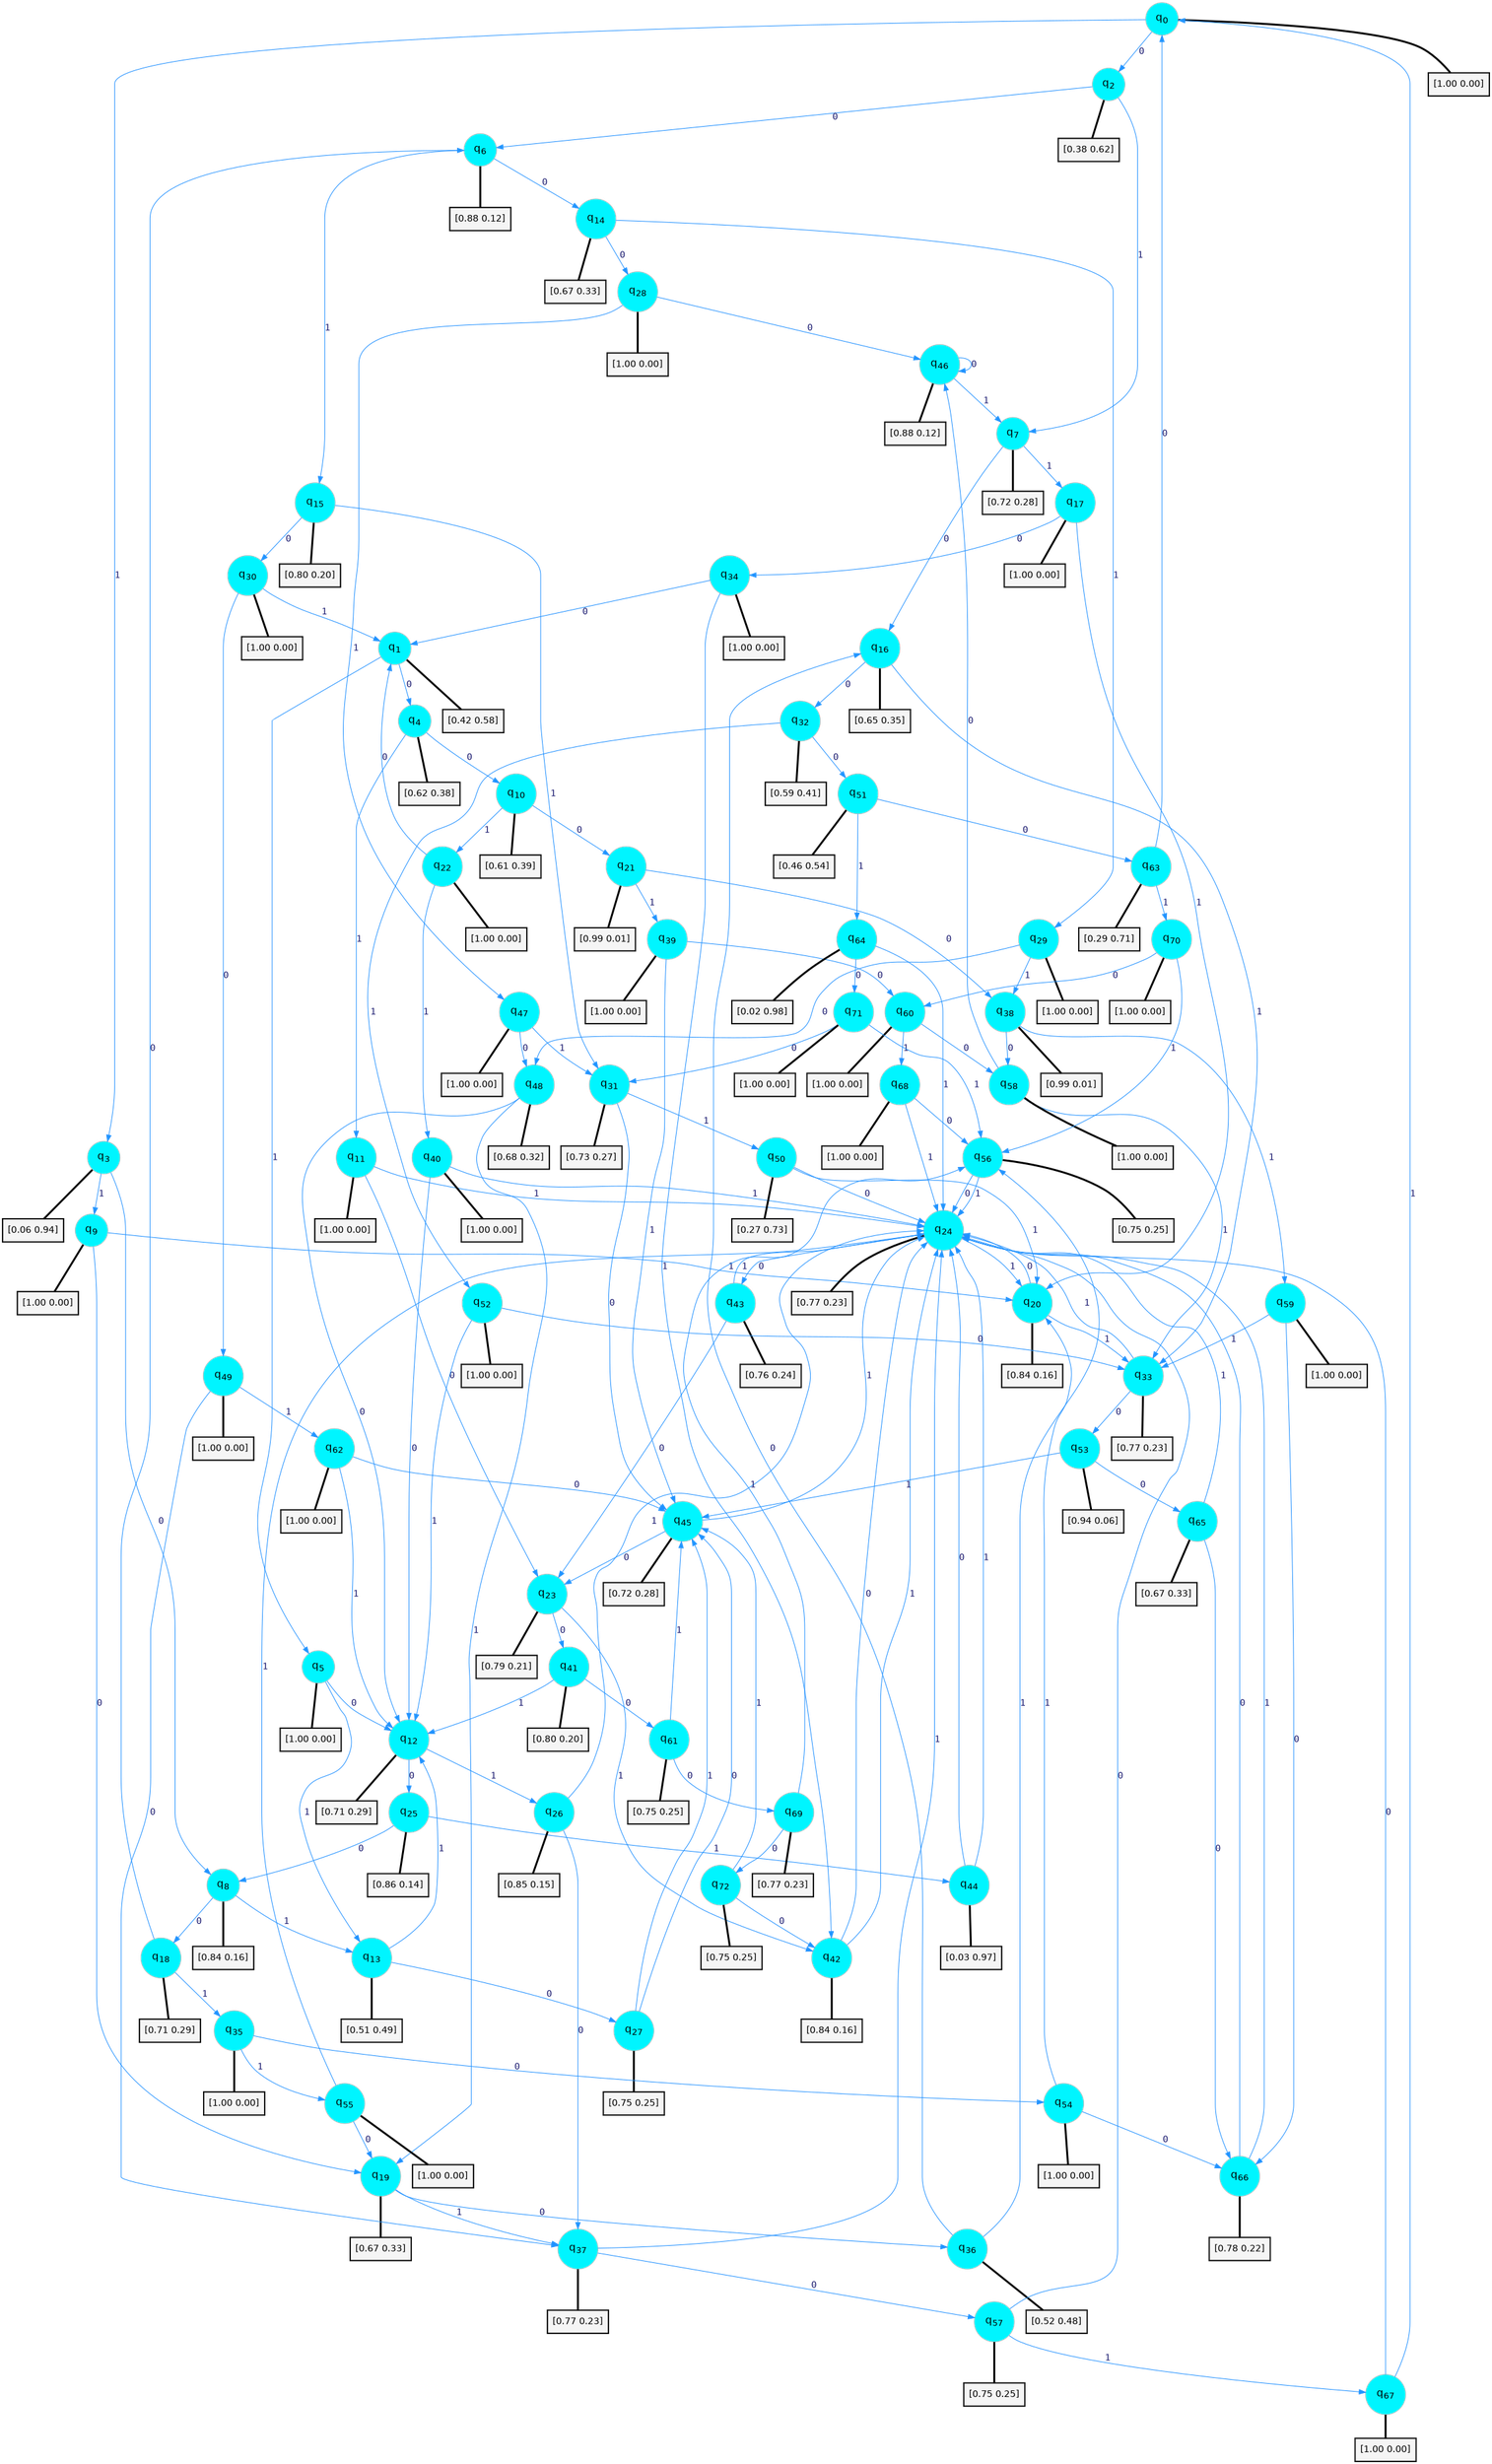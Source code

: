 digraph G {
graph [
bgcolor=transparent, dpi=300, rankdir=TD, size="40,25"];
node [
color=gray, fillcolor=turquoise1, fontcolor=black, fontname=Helvetica, fontsize=16, fontweight=bold, shape=circle, style=filled];
edge [
arrowsize=1, color=dodgerblue1, fontcolor=midnightblue, fontname=courier, fontweight=bold, penwidth=1, style=solid, weight=20];
0[label=<q<SUB>0</SUB>>];
1[label=<q<SUB>1</SUB>>];
2[label=<q<SUB>2</SUB>>];
3[label=<q<SUB>3</SUB>>];
4[label=<q<SUB>4</SUB>>];
5[label=<q<SUB>5</SUB>>];
6[label=<q<SUB>6</SUB>>];
7[label=<q<SUB>7</SUB>>];
8[label=<q<SUB>8</SUB>>];
9[label=<q<SUB>9</SUB>>];
10[label=<q<SUB>10</SUB>>];
11[label=<q<SUB>11</SUB>>];
12[label=<q<SUB>12</SUB>>];
13[label=<q<SUB>13</SUB>>];
14[label=<q<SUB>14</SUB>>];
15[label=<q<SUB>15</SUB>>];
16[label=<q<SUB>16</SUB>>];
17[label=<q<SUB>17</SUB>>];
18[label=<q<SUB>18</SUB>>];
19[label=<q<SUB>19</SUB>>];
20[label=<q<SUB>20</SUB>>];
21[label=<q<SUB>21</SUB>>];
22[label=<q<SUB>22</SUB>>];
23[label=<q<SUB>23</SUB>>];
24[label=<q<SUB>24</SUB>>];
25[label=<q<SUB>25</SUB>>];
26[label=<q<SUB>26</SUB>>];
27[label=<q<SUB>27</SUB>>];
28[label=<q<SUB>28</SUB>>];
29[label=<q<SUB>29</SUB>>];
30[label=<q<SUB>30</SUB>>];
31[label=<q<SUB>31</SUB>>];
32[label=<q<SUB>32</SUB>>];
33[label=<q<SUB>33</SUB>>];
34[label=<q<SUB>34</SUB>>];
35[label=<q<SUB>35</SUB>>];
36[label=<q<SUB>36</SUB>>];
37[label=<q<SUB>37</SUB>>];
38[label=<q<SUB>38</SUB>>];
39[label=<q<SUB>39</SUB>>];
40[label=<q<SUB>40</SUB>>];
41[label=<q<SUB>41</SUB>>];
42[label=<q<SUB>42</SUB>>];
43[label=<q<SUB>43</SUB>>];
44[label=<q<SUB>44</SUB>>];
45[label=<q<SUB>45</SUB>>];
46[label=<q<SUB>46</SUB>>];
47[label=<q<SUB>47</SUB>>];
48[label=<q<SUB>48</SUB>>];
49[label=<q<SUB>49</SUB>>];
50[label=<q<SUB>50</SUB>>];
51[label=<q<SUB>51</SUB>>];
52[label=<q<SUB>52</SUB>>];
53[label=<q<SUB>53</SUB>>];
54[label=<q<SUB>54</SUB>>];
55[label=<q<SUB>55</SUB>>];
56[label=<q<SUB>56</SUB>>];
57[label=<q<SUB>57</SUB>>];
58[label=<q<SUB>58</SUB>>];
59[label=<q<SUB>59</SUB>>];
60[label=<q<SUB>60</SUB>>];
61[label=<q<SUB>61</SUB>>];
62[label=<q<SUB>62</SUB>>];
63[label=<q<SUB>63</SUB>>];
64[label=<q<SUB>64</SUB>>];
65[label=<q<SUB>65</SUB>>];
66[label=<q<SUB>66</SUB>>];
67[label=<q<SUB>67</SUB>>];
68[label=<q<SUB>68</SUB>>];
69[label=<q<SUB>69</SUB>>];
70[label=<q<SUB>70</SUB>>];
71[label=<q<SUB>71</SUB>>];
72[label=<q<SUB>72</SUB>>];
73[label="[1.00 0.00]", shape=box,fontcolor=black, fontname=Helvetica, fontsize=14, penwidth=2, fillcolor=whitesmoke,color=black];
74[label="[0.42 0.58]", shape=box,fontcolor=black, fontname=Helvetica, fontsize=14, penwidth=2, fillcolor=whitesmoke,color=black];
75[label="[0.38 0.62]", shape=box,fontcolor=black, fontname=Helvetica, fontsize=14, penwidth=2, fillcolor=whitesmoke,color=black];
76[label="[0.06 0.94]", shape=box,fontcolor=black, fontname=Helvetica, fontsize=14, penwidth=2, fillcolor=whitesmoke,color=black];
77[label="[0.62 0.38]", shape=box,fontcolor=black, fontname=Helvetica, fontsize=14, penwidth=2, fillcolor=whitesmoke,color=black];
78[label="[1.00 0.00]", shape=box,fontcolor=black, fontname=Helvetica, fontsize=14, penwidth=2, fillcolor=whitesmoke,color=black];
79[label="[0.88 0.12]", shape=box,fontcolor=black, fontname=Helvetica, fontsize=14, penwidth=2, fillcolor=whitesmoke,color=black];
80[label="[0.72 0.28]", shape=box,fontcolor=black, fontname=Helvetica, fontsize=14, penwidth=2, fillcolor=whitesmoke,color=black];
81[label="[0.84 0.16]", shape=box,fontcolor=black, fontname=Helvetica, fontsize=14, penwidth=2, fillcolor=whitesmoke,color=black];
82[label="[1.00 0.00]", shape=box,fontcolor=black, fontname=Helvetica, fontsize=14, penwidth=2, fillcolor=whitesmoke,color=black];
83[label="[0.61 0.39]", shape=box,fontcolor=black, fontname=Helvetica, fontsize=14, penwidth=2, fillcolor=whitesmoke,color=black];
84[label="[1.00 0.00]", shape=box,fontcolor=black, fontname=Helvetica, fontsize=14, penwidth=2, fillcolor=whitesmoke,color=black];
85[label="[0.71 0.29]", shape=box,fontcolor=black, fontname=Helvetica, fontsize=14, penwidth=2, fillcolor=whitesmoke,color=black];
86[label="[0.51 0.49]", shape=box,fontcolor=black, fontname=Helvetica, fontsize=14, penwidth=2, fillcolor=whitesmoke,color=black];
87[label="[0.67 0.33]", shape=box,fontcolor=black, fontname=Helvetica, fontsize=14, penwidth=2, fillcolor=whitesmoke,color=black];
88[label="[0.80 0.20]", shape=box,fontcolor=black, fontname=Helvetica, fontsize=14, penwidth=2, fillcolor=whitesmoke,color=black];
89[label="[0.65 0.35]", shape=box,fontcolor=black, fontname=Helvetica, fontsize=14, penwidth=2, fillcolor=whitesmoke,color=black];
90[label="[1.00 0.00]", shape=box,fontcolor=black, fontname=Helvetica, fontsize=14, penwidth=2, fillcolor=whitesmoke,color=black];
91[label="[0.71 0.29]", shape=box,fontcolor=black, fontname=Helvetica, fontsize=14, penwidth=2, fillcolor=whitesmoke,color=black];
92[label="[0.67 0.33]", shape=box,fontcolor=black, fontname=Helvetica, fontsize=14, penwidth=2, fillcolor=whitesmoke,color=black];
93[label="[0.84 0.16]", shape=box,fontcolor=black, fontname=Helvetica, fontsize=14, penwidth=2, fillcolor=whitesmoke,color=black];
94[label="[0.99 0.01]", shape=box,fontcolor=black, fontname=Helvetica, fontsize=14, penwidth=2, fillcolor=whitesmoke,color=black];
95[label="[1.00 0.00]", shape=box,fontcolor=black, fontname=Helvetica, fontsize=14, penwidth=2, fillcolor=whitesmoke,color=black];
96[label="[0.79 0.21]", shape=box,fontcolor=black, fontname=Helvetica, fontsize=14, penwidth=2, fillcolor=whitesmoke,color=black];
97[label="[0.77 0.23]", shape=box,fontcolor=black, fontname=Helvetica, fontsize=14, penwidth=2, fillcolor=whitesmoke,color=black];
98[label="[0.86 0.14]", shape=box,fontcolor=black, fontname=Helvetica, fontsize=14, penwidth=2, fillcolor=whitesmoke,color=black];
99[label="[0.85 0.15]", shape=box,fontcolor=black, fontname=Helvetica, fontsize=14, penwidth=2, fillcolor=whitesmoke,color=black];
100[label="[0.75 0.25]", shape=box,fontcolor=black, fontname=Helvetica, fontsize=14, penwidth=2, fillcolor=whitesmoke,color=black];
101[label="[1.00 0.00]", shape=box,fontcolor=black, fontname=Helvetica, fontsize=14, penwidth=2, fillcolor=whitesmoke,color=black];
102[label="[1.00 0.00]", shape=box,fontcolor=black, fontname=Helvetica, fontsize=14, penwidth=2, fillcolor=whitesmoke,color=black];
103[label="[1.00 0.00]", shape=box,fontcolor=black, fontname=Helvetica, fontsize=14, penwidth=2, fillcolor=whitesmoke,color=black];
104[label="[0.73 0.27]", shape=box,fontcolor=black, fontname=Helvetica, fontsize=14, penwidth=2, fillcolor=whitesmoke,color=black];
105[label="[0.59 0.41]", shape=box,fontcolor=black, fontname=Helvetica, fontsize=14, penwidth=2, fillcolor=whitesmoke,color=black];
106[label="[0.77 0.23]", shape=box,fontcolor=black, fontname=Helvetica, fontsize=14, penwidth=2, fillcolor=whitesmoke,color=black];
107[label="[1.00 0.00]", shape=box,fontcolor=black, fontname=Helvetica, fontsize=14, penwidth=2, fillcolor=whitesmoke,color=black];
108[label="[1.00 0.00]", shape=box,fontcolor=black, fontname=Helvetica, fontsize=14, penwidth=2, fillcolor=whitesmoke,color=black];
109[label="[0.52 0.48]", shape=box,fontcolor=black, fontname=Helvetica, fontsize=14, penwidth=2, fillcolor=whitesmoke,color=black];
110[label="[0.77 0.23]", shape=box,fontcolor=black, fontname=Helvetica, fontsize=14, penwidth=2, fillcolor=whitesmoke,color=black];
111[label="[0.99 0.01]", shape=box,fontcolor=black, fontname=Helvetica, fontsize=14, penwidth=2, fillcolor=whitesmoke,color=black];
112[label="[1.00 0.00]", shape=box,fontcolor=black, fontname=Helvetica, fontsize=14, penwidth=2, fillcolor=whitesmoke,color=black];
113[label="[1.00 0.00]", shape=box,fontcolor=black, fontname=Helvetica, fontsize=14, penwidth=2, fillcolor=whitesmoke,color=black];
114[label="[0.80 0.20]", shape=box,fontcolor=black, fontname=Helvetica, fontsize=14, penwidth=2, fillcolor=whitesmoke,color=black];
115[label="[0.84 0.16]", shape=box,fontcolor=black, fontname=Helvetica, fontsize=14, penwidth=2, fillcolor=whitesmoke,color=black];
116[label="[0.76 0.24]", shape=box,fontcolor=black, fontname=Helvetica, fontsize=14, penwidth=2, fillcolor=whitesmoke,color=black];
117[label="[0.03 0.97]", shape=box,fontcolor=black, fontname=Helvetica, fontsize=14, penwidth=2, fillcolor=whitesmoke,color=black];
118[label="[0.72 0.28]", shape=box,fontcolor=black, fontname=Helvetica, fontsize=14, penwidth=2, fillcolor=whitesmoke,color=black];
119[label="[0.88 0.12]", shape=box,fontcolor=black, fontname=Helvetica, fontsize=14, penwidth=2, fillcolor=whitesmoke,color=black];
120[label="[1.00 0.00]", shape=box,fontcolor=black, fontname=Helvetica, fontsize=14, penwidth=2, fillcolor=whitesmoke,color=black];
121[label="[0.68 0.32]", shape=box,fontcolor=black, fontname=Helvetica, fontsize=14, penwidth=2, fillcolor=whitesmoke,color=black];
122[label="[1.00 0.00]", shape=box,fontcolor=black, fontname=Helvetica, fontsize=14, penwidth=2, fillcolor=whitesmoke,color=black];
123[label="[0.27 0.73]", shape=box,fontcolor=black, fontname=Helvetica, fontsize=14, penwidth=2, fillcolor=whitesmoke,color=black];
124[label="[0.46 0.54]", shape=box,fontcolor=black, fontname=Helvetica, fontsize=14, penwidth=2, fillcolor=whitesmoke,color=black];
125[label="[1.00 0.00]", shape=box,fontcolor=black, fontname=Helvetica, fontsize=14, penwidth=2, fillcolor=whitesmoke,color=black];
126[label="[0.94 0.06]", shape=box,fontcolor=black, fontname=Helvetica, fontsize=14, penwidth=2, fillcolor=whitesmoke,color=black];
127[label="[1.00 0.00]", shape=box,fontcolor=black, fontname=Helvetica, fontsize=14, penwidth=2, fillcolor=whitesmoke,color=black];
128[label="[1.00 0.00]", shape=box,fontcolor=black, fontname=Helvetica, fontsize=14, penwidth=2, fillcolor=whitesmoke,color=black];
129[label="[0.75 0.25]", shape=box,fontcolor=black, fontname=Helvetica, fontsize=14, penwidth=2, fillcolor=whitesmoke,color=black];
130[label="[0.75 0.25]", shape=box,fontcolor=black, fontname=Helvetica, fontsize=14, penwidth=2, fillcolor=whitesmoke,color=black];
131[label="[1.00 0.00]", shape=box,fontcolor=black, fontname=Helvetica, fontsize=14, penwidth=2, fillcolor=whitesmoke,color=black];
132[label="[1.00 0.00]", shape=box,fontcolor=black, fontname=Helvetica, fontsize=14, penwidth=2, fillcolor=whitesmoke,color=black];
133[label="[1.00 0.00]", shape=box,fontcolor=black, fontname=Helvetica, fontsize=14, penwidth=2, fillcolor=whitesmoke,color=black];
134[label="[0.75 0.25]", shape=box,fontcolor=black, fontname=Helvetica, fontsize=14, penwidth=2, fillcolor=whitesmoke,color=black];
135[label="[1.00 0.00]", shape=box,fontcolor=black, fontname=Helvetica, fontsize=14, penwidth=2, fillcolor=whitesmoke,color=black];
136[label="[0.29 0.71]", shape=box,fontcolor=black, fontname=Helvetica, fontsize=14, penwidth=2, fillcolor=whitesmoke,color=black];
137[label="[0.02 0.98]", shape=box,fontcolor=black, fontname=Helvetica, fontsize=14, penwidth=2, fillcolor=whitesmoke,color=black];
138[label="[0.67 0.33]", shape=box,fontcolor=black, fontname=Helvetica, fontsize=14, penwidth=2, fillcolor=whitesmoke,color=black];
139[label="[0.78 0.22]", shape=box,fontcolor=black, fontname=Helvetica, fontsize=14, penwidth=2, fillcolor=whitesmoke,color=black];
140[label="[1.00 0.00]", shape=box,fontcolor=black, fontname=Helvetica, fontsize=14, penwidth=2, fillcolor=whitesmoke,color=black];
141[label="[1.00 0.00]", shape=box,fontcolor=black, fontname=Helvetica, fontsize=14, penwidth=2, fillcolor=whitesmoke,color=black];
142[label="[0.77 0.23]", shape=box,fontcolor=black, fontname=Helvetica, fontsize=14, penwidth=2, fillcolor=whitesmoke,color=black];
143[label="[1.00 0.00]", shape=box,fontcolor=black, fontname=Helvetica, fontsize=14, penwidth=2, fillcolor=whitesmoke,color=black];
144[label="[1.00 0.00]", shape=box,fontcolor=black, fontname=Helvetica, fontsize=14, penwidth=2, fillcolor=whitesmoke,color=black];
145[label="[0.75 0.25]", shape=box,fontcolor=black, fontname=Helvetica, fontsize=14, penwidth=2, fillcolor=whitesmoke,color=black];
0->2 [label=0];
0->3 [label=1];
0->73 [arrowhead=none, penwidth=3,color=black];
1->4 [label=0];
1->5 [label=1];
1->74 [arrowhead=none, penwidth=3,color=black];
2->6 [label=0];
2->7 [label=1];
2->75 [arrowhead=none, penwidth=3,color=black];
3->8 [label=0];
3->9 [label=1];
3->76 [arrowhead=none, penwidth=3,color=black];
4->10 [label=0];
4->11 [label=1];
4->77 [arrowhead=none, penwidth=3,color=black];
5->12 [label=0];
5->13 [label=1];
5->78 [arrowhead=none, penwidth=3,color=black];
6->14 [label=0];
6->15 [label=1];
6->79 [arrowhead=none, penwidth=3,color=black];
7->16 [label=0];
7->17 [label=1];
7->80 [arrowhead=none, penwidth=3,color=black];
8->18 [label=0];
8->13 [label=1];
8->81 [arrowhead=none, penwidth=3,color=black];
9->19 [label=0];
9->20 [label=1];
9->82 [arrowhead=none, penwidth=3,color=black];
10->21 [label=0];
10->22 [label=1];
10->83 [arrowhead=none, penwidth=3,color=black];
11->23 [label=0];
11->24 [label=1];
11->84 [arrowhead=none, penwidth=3,color=black];
12->25 [label=0];
12->26 [label=1];
12->85 [arrowhead=none, penwidth=3,color=black];
13->27 [label=0];
13->12 [label=1];
13->86 [arrowhead=none, penwidth=3,color=black];
14->28 [label=0];
14->29 [label=1];
14->87 [arrowhead=none, penwidth=3,color=black];
15->30 [label=0];
15->31 [label=1];
15->88 [arrowhead=none, penwidth=3,color=black];
16->32 [label=0];
16->33 [label=1];
16->89 [arrowhead=none, penwidth=3,color=black];
17->34 [label=0];
17->20 [label=1];
17->90 [arrowhead=none, penwidth=3,color=black];
18->6 [label=0];
18->35 [label=1];
18->91 [arrowhead=none, penwidth=3,color=black];
19->36 [label=0];
19->37 [label=1];
19->92 [arrowhead=none, penwidth=3,color=black];
20->24 [label=0];
20->33 [label=1];
20->93 [arrowhead=none, penwidth=3,color=black];
21->38 [label=0];
21->39 [label=1];
21->94 [arrowhead=none, penwidth=3,color=black];
22->1 [label=0];
22->40 [label=1];
22->95 [arrowhead=none, penwidth=3,color=black];
23->41 [label=0];
23->42 [label=1];
23->96 [arrowhead=none, penwidth=3,color=black];
24->43 [label=0];
24->20 [label=1];
24->97 [arrowhead=none, penwidth=3,color=black];
25->8 [label=0];
25->44 [label=1];
25->98 [arrowhead=none, penwidth=3,color=black];
26->37 [label=0];
26->24 [label=1];
26->99 [arrowhead=none, penwidth=3,color=black];
27->45 [label=0];
27->45 [label=1];
27->100 [arrowhead=none, penwidth=3,color=black];
28->46 [label=0];
28->47 [label=1];
28->101 [arrowhead=none, penwidth=3,color=black];
29->48 [label=0];
29->38 [label=1];
29->102 [arrowhead=none, penwidth=3,color=black];
30->49 [label=0];
30->1 [label=1];
30->103 [arrowhead=none, penwidth=3,color=black];
31->45 [label=0];
31->50 [label=1];
31->104 [arrowhead=none, penwidth=3,color=black];
32->51 [label=0];
32->52 [label=1];
32->105 [arrowhead=none, penwidth=3,color=black];
33->53 [label=0];
33->24 [label=1];
33->106 [arrowhead=none, penwidth=3,color=black];
34->1 [label=0];
34->42 [label=1];
34->107 [arrowhead=none, penwidth=3,color=black];
35->54 [label=0];
35->55 [label=1];
35->108 [arrowhead=none, penwidth=3,color=black];
36->16 [label=0];
36->56 [label=1];
36->109 [arrowhead=none, penwidth=3,color=black];
37->57 [label=0];
37->24 [label=1];
37->110 [arrowhead=none, penwidth=3,color=black];
38->58 [label=0];
38->59 [label=1];
38->111 [arrowhead=none, penwidth=3,color=black];
39->60 [label=0];
39->45 [label=1];
39->112 [arrowhead=none, penwidth=3,color=black];
40->12 [label=0];
40->24 [label=1];
40->113 [arrowhead=none, penwidth=3,color=black];
41->61 [label=0];
41->12 [label=1];
41->114 [arrowhead=none, penwidth=3,color=black];
42->24 [label=0];
42->24 [label=1];
42->115 [arrowhead=none, penwidth=3,color=black];
43->23 [label=0];
43->24 [label=1];
43->116 [arrowhead=none, penwidth=3,color=black];
44->24 [label=0];
44->24 [label=1];
44->117 [arrowhead=none, penwidth=3,color=black];
45->23 [label=0];
45->24 [label=1];
45->118 [arrowhead=none, penwidth=3,color=black];
46->46 [label=0];
46->7 [label=1];
46->119 [arrowhead=none, penwidth=3,color=black];
47->48 [label=0];
47->31 [label=1];
47->120 [arrowhead=none, penwidth=3,color=black];
48->12 [label=0];
48->19 [label=1];
48->121 [arrowhead=none, penwidth=3,color=black];
49->37 [label=0];
49->62 [label=1];
49->122 [arrowhead=none, penwidth=3,color=black];
50->24 [label=0];
50->20 [label=1];
50->123 [arrowhead=none, penwidth=3,color=black];
51->63 [label=0];
51->64 [label=1];
51->124 [arrowhead=none, penwidth=3,color=black];
52->33 [label=0];
52->12 [label=1];
52->125 [arrowhead=none, penwidth=3,color=black];
53->65 [label=0];
53->45 [label=1];
53->126 [arrowhead=none, penwidth=3,color=black];
54->66 [label=0];
54->20 [label=1];
54->127 [arrowhead=none, penwidth=3,color=black];
55->19 [label=0];
55->24 [label=1];
55->128 [arrowhead=none, penwidth=3,color=black];
56->24 [label=0];
56->24 [label=1];
56->129 [arrowhead=none, penwidth=3,color=black];
57->24 [label=0];
57->67 [label=1];
57->130 [arrowhead=none, penwidth=3,color=black];
58->46 [label=0];
58->33 [label=1];
58->131 [arrowhead=none, penwidth=3,color=black];
59->66 [label=0];
59->33 [label=1];
59->132 [arrowhead=none, penwidth=3,color=black];
60->58 [label=0];
60->68 [label=1];
60->133 [arrowhead=none, penwidth=3,color=black];
61->69 [label=0];
61->45 [label=1];
61->134 [arrowhead=none, penwidth=3,color=black];
62->45 [label=0];
62->12 [label=1];
62->135 [arrowhead=none, penwidth=3,color=black];
63->0 [label=0];
63->70 [label=1];
63->136 [arrowhead=none, penwidth=3,color=black];
64->71 [label=0];
64->24 [label=1];
64->137 [arrowhead=none, penwidth=3,color=black];
65->66 [label=0];
65->24 [label=1];
65->138 [arrowhead=none, penwidth=3,color=black];
66->24 [label=0];
66->24 [label=1];
66->139 [arrowhead=none, penwidth=3,color=black];
67->24 [label=0];
67->0 [label=1];
67->140 [arrowhead=none, penwidth=3,color=black];
68->56 [label=0];
68->24 [label=1];
68->141 [arrowhead=none, penwidth=3,color=black];
69->72 [label=0];
69->56 [label=1];
69->142 [arrowhead=none, penwidth=3,color=black];
70->60 [label=0];
70->56 [label=1];
70->143 [arrowhead=none, penwidth=3,color=black];
71->31 [label=0];
71->56 [label=1];
71->144 [arrowhead=none, penwidth=3,color=black];
72->42 [label=0];
72->45 [label=1];
72->145 [arrowhead=none, penwidth=3,color=black];
}

